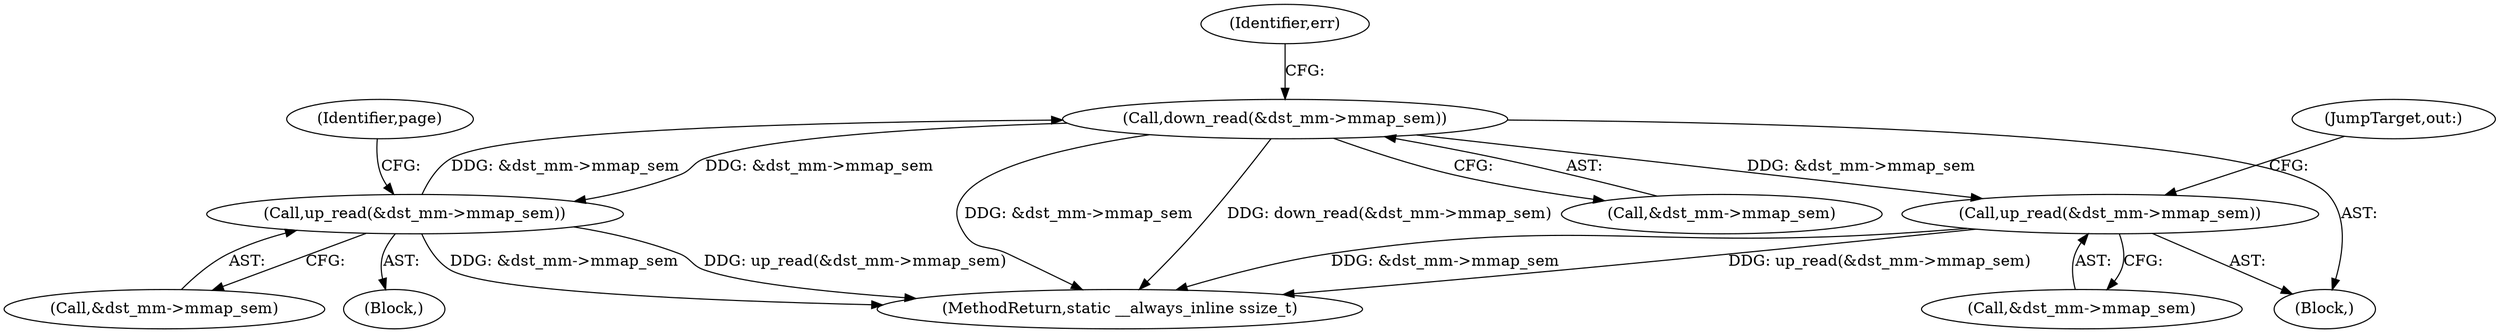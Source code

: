 digraph "0_linux_29ec90660d68bbdd69507c1c8b4e33aa299278b1_1@API" {
"1000158" [label="(Call,down_read(&dst_mm->mmap_sem))"];
"1000359" [label="(Call,up_read(&dst_mm->mmap_sem))"];
"1000158" [label="(Call,down_read(&dst_mm->mmap_sem))"];
"1000418" [label="(Call,up_read(&dst_mm->mmap_sem))"];
"1000419" [label="(Call,&dst_mm->mmap_sem)"];
"1000447" [label="(MethodReturn,static __always_inline ssize_t)"];
"1000418" [label="(Call,up_read(&dst_mm->mmap_sem))"];
"1000423" [label="(JumpTarget,out:)"];
"1000357" [label="(Block,)"];
"1000159" [label="(Call,&dst_mm->mmap_sem)"];
"1000366" [label="(Identifier,page)"];
"1000164" [label="(Identifier,err)"];
"1000117" [label="(Block,)"];
"1000359" [label="(Call,up_read(&dst_mm->mmap_sem))"];
"1000158" [label="(Call,down_read(&dst_mm->mmap_sem))"];
"1000360" [label="(Call,&dst_mm->mmap_sem)"];
"1000158" -> "1000117"  [label="AST: "];
"1000158" -> "1000159"  [label="CFG: "];
"1000159" -> "1000158"  [label="AST: "];
"1000164" -> "1000158"  [label="CFG: "];
"1000158" -> "1000447"  [label="DDG: &dst_mm->mmap_sem"];
"1000158" -> "1000447"  [label="DDG: down_read(&dst_mm->mmap_sem)"];
"1000359" -> "1000158"  [label="DDG: &dst_mm->mmap_sem"];
"1000158" -> "1000359"  [label="DDG: &dst_mm->mmap_sem"];
"1000158" -> "1000418"  [label="DDG: &dst_mm->mmap_sem"];
"1000359" -> "1000357"  [label="AST: "];
"1000359" -> "1000360"  [label="CFG: "];
"1000360" -> "1000359"  [label="AST: "];
"1000366" -> "1000359"  [label="CFG: "];
"1000359" -> "1000447"  [label="DDG: &dst_mm->mmap_sem"];
"1000359" -> "1000447"  [label="DDG: up_read(&dst_mm->mmap_sem)"];
"1000418" -> "1000117"  [label="AST: "];
"1000418" -> "1000419"  [label="CFG: "];
"1000419" -> "1000418"  [label="AST: "];
"1000423" -> "1000418"  [label="CFG: "];
"1000418" -> "1000447"  [label="DDG: up_read(&dst_mm->mmap_sem)"];
"1000418" -> "1000447"  [label="DDG: &dst_mm->mmap_sem"];
}
